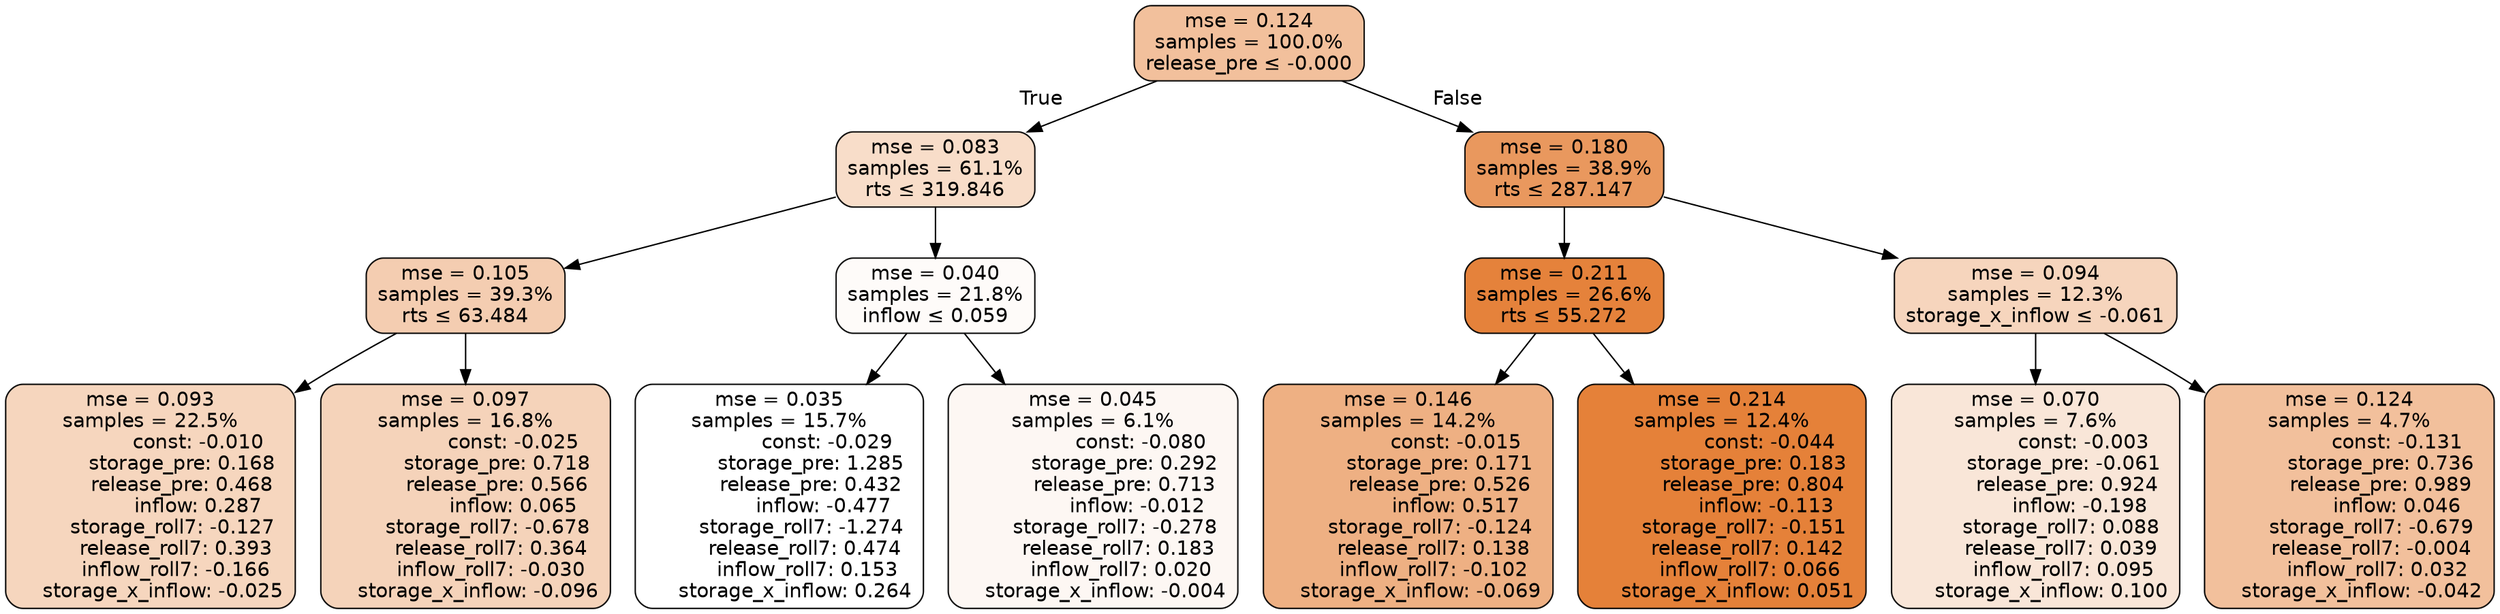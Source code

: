 digraph tree {
bgcolor="transparent"
node [shape=rectangle, style="filled, rounded", color="black", fontname=helvetica] ;
edge [fontname=helvetica] ;
	"0" [label="mse = 0.124
samples = 100.0%
release_pre &le; -0.000", fillcolor="#f2c09c"]
	"1" [label="mse = 0.083
samples = 61.1%
rts &le; 319.846", fillcolor="#f8ddc9"]
	"2" [label="mse = 0.105
samples = 39.3%
rts &le; 63.484", fillcolor="#f4cdb1"]
	"3" [label="mse = 0.093
samples = 22.5%
               const: -0.010
          storage_pre: 0.168
          release_pre: 0.468
               inflow: 0.287
       storage_roll7: -0.127
        release_roll7: 0.393
        inflow_roll7: -0.166
    storage_x_inflow: -0.025", fillcolor="#f6d6be"]
	"4" [label="mse = 0.097
samples = 16.8%
               const: -0.025
          storage_pre: 0.718
          release_pre: 0.566
               inflow: 0.065
       storage_roll7: -0.678
        release_roll7: 0.364
        inflow_roll7: -0.030
    storage_x_inflow: -0.096", fillcolor="#f5d3ba"]
	"5" [label="mse = 0.040
samples = 21.8%
inflow &le; 0.059", fillcolor="#fefbf9"]
	"6" [label="mse = 0.035
samples = 15.7%
               const: -0.029
          storage_pre: 1.285
          release_pre: 0.432
              inflow: -0.477
       storage_roll7: -1.274
        release_roll7: 0.474
         inflow_roll7: 0.153
     storage_x_inflow: 0.264", fillcolor="#ffffff"]
	"7" [label="mse = 0.045
samples = 6.1%
               const: -0.080
          storage_pre: 0.292
          release_pre: 0.713
              inflow: -0.012
       storage_roll7: -0.278
        release_roll7: 0.183
         inflow_roll7: 0.020
    storage_x_inflow: -0.004", fillcolor="#fdf7f3"]
	"8" [label="mse = 0.180
samples = 38.9%
rts &le; 287.147", fillcolor="#e9985e"]
	"9" [label="mse = 0.211
samples = 26.6%
rts &le; 55.272", fillcolor="#e5823b"]
	"10" [label="mse = 0.146
samples = 14.2%
               const: -0.015
          storage_pre: 0.171
          release_pre: 0.526
               inflow: 0.517
       storage_roll7: -0.124
        release_roll7: 0.138
        inflow_roll7: -0.102
    storage_x_inflow: -0.069", fillcolor="#eeb083"]
	"11" [label="mse = 0.214
samples = 12.4%
               const: -0.044
          storage_pre: 0.183
          release_pre: 0.804
              inflow: -0.113
       storage_roll7: -0.151
        release_roll7: 0.142
         inflow_roll7: 0.066
     storage_x_inflow: 0.051", fillcolor="#e58139"]
	"12" [label="mse = 0.094
samples = 12.3%
storage_x_inflow &le; -0.061", fillcolor="#f6d5bd"]
	"13" [label="mse = 0.070
samples = 7.6%
               const: -0.003
         storage_pre: -0.061
          release_pre: 0.924
              inflow: -0.198
        storage_roll7: 0.088
        release_roll7: 0.039
         inflow_roll7: 0.095
     storage_x_inflow: 0.100", fillcolor="#f9e6d8"]
	"14" [label="mse = 0.124
samples = 4.7%
               const: -0.131
          storage_pre: 0.736
          release_pre: 0.989
               inflow: 0.046
       storage_roll7: -0.679
       release_roll7: -0.004
         inflow_roll7: 0.032
    storage_x_inflow: -0.042", fillcolor="#f2c09c"]

	"0" -> "1" [labeldistance=2.5, labelangle=45, headlabel="True"]
	"1" -> "2"
	"2" -> "3"
	"2" -> "4"
	"1" -> "5"
	"5" -> "6"
	"5" -> "7"
	"0" -> "8" [labeldistance=2.5, labelangle=-45, headlabel="False"]
	"8" -> "9"
	"9" -> "10"
	"9" -> "11"
	"8" -> "12"
	"12" -> "13"
	"12" -> "14"
}